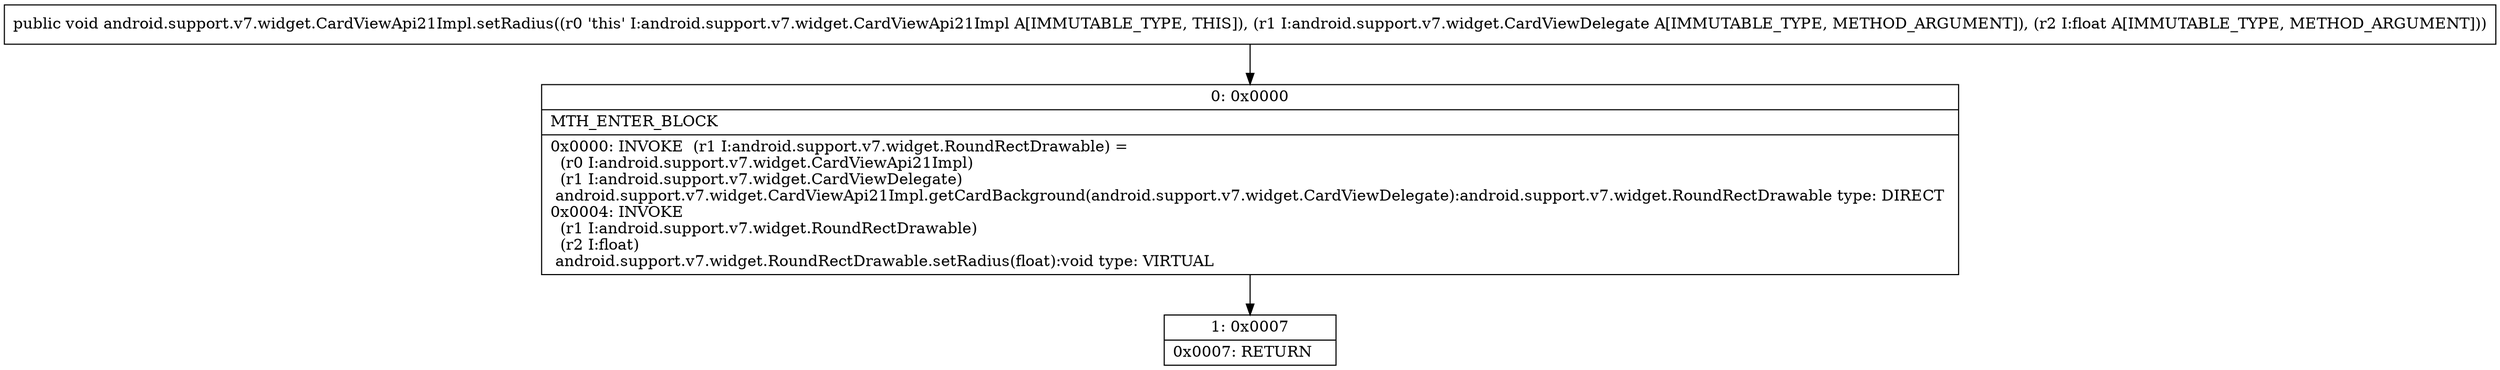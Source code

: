 digraph "CFG forandroid.support.v7.widget.CardViewApi21Impl.setRadius(Landroid\/support\/v7\/widget\/CardViewDelegate;F)V" {
Node_0 [shape=record,label="{0\:\ 0x0000|MTH_ENTER_BLOCK\l|0x0000: INVOKE  (r1 I:android.support.v7.widget.RoundRectDrawable) = \l  (r0 I:android.support.v7.widget.CardViewApi21Impl)\l  (r1 I:android.support.v7.widget.CardViewDelegate)\l android.support.v7.widget.CardViewApi21Impl.getCardBackground(android.support.v7.widget.CardViewDelegate):android.support.v7.widget.RoundRectDrawable type: DIRECT \l0x0004: INVOKE  \l  (r1 I:android.support.v7.widget.RoundRectDrawable)\l  (r2 I:float)\l android.support.v7.widget.RoundRectDrawable.setRadius(float):void type: VIRTUAL \l}"];
Node_1 [shape=record,label="{1\:\ 0x0007|0x0007: RETURN   \l}"];
MethodNode[shape=record,label="{public void android.support.v7.widget.CardViewApi21Impl.setRadius((r0 'this' I:android.support.v7.widget.CardViewApi21Impl A[IMMUTABLE_TYPE, THIS]), (r1 I:android.support.v7.widget.CardViewDelegate A[IMMUTABLE_TYPE, METHOD_ARGUMENT]), (r2 I:float A[IMMUTABLE_TYPE, METHOD_ARGUMENT])) }"];
MethodNode -> Node_0;
Node_0 -> Node_1;
}

